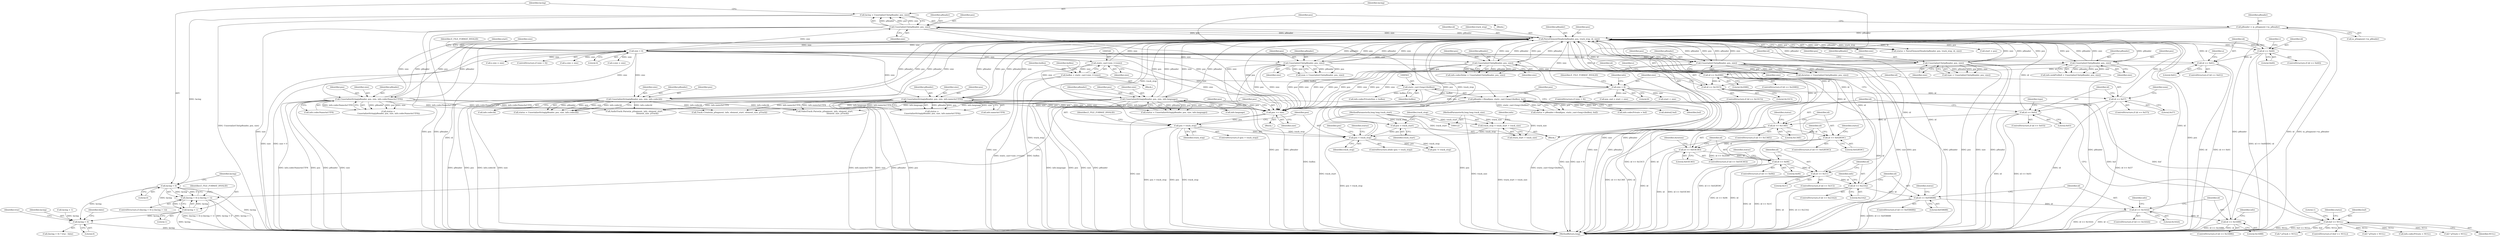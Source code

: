 digraph "0_Android_cc274e2abe8b2a6698a5c47d8aa4bb45f1f9538d_57@API" {
"1000509" [label="(Call,lacing < 0)"];
"1000501" [label="(Call,lacing = UnserializeUInt(pReader, pos, size))"];
"1000503" [label="(Call,UnserializeUInt(pReader, pos, size))"];
"1000223" [label="(Call,ParseElementHeader(pReader, pos, track_stop, id, size))"];
"1000613" [label="(Call,UnserializeUInt(pReader, pos, size))"];
"1000236" [label="(Call,size < 0)"];
"1000458" [label="(Call,UnserializeUInt(pReader, pos, size))"];
"1000388" [label="(Call,UnserializeUInt(pReader, pos, size))"];
"1000627" [label="(Call,UnserializeUInt(pReader, pos, size))"];
"1000134" [label="(Call,pReader = m_pSegment->m_pReader)"];
"1000592" [label="(Call,UnserializeString(pReader, pos, size, info.codecNameAsUTF8))"];
"1000484" [label="(Call,UnserializeString(pReader, pos, size, info.codecId))"];
"1000418" [label="(Call,UnserializeString(pReader, pos, size, info.nameAsUTF8))"];
"1000438" [label="(Call,UnserializeString(pReader, pos, size, info.language))"];
"1000358" [label="(Call,UnserializeUInt(pReader, pos, size))"];
"1000214" [label="(Call,pos < track_stop)"];
"1000140" [label="(Call,pos = track_start)"];
"1000123" [label="(MethodParameterIn,long long track_start)"];
"1000635" [label="(Call,pos > track_stop)"];
"1000631" [label="(Call,pos += size)"];
"1000539" [label="(Call,static_cast<size_t>(size))"];
"1000299" [label="(Call,size > 8)"];
"1000560" [label="(Call,pReader->Read(pos, static_cast<long>(buflen), buf))"];
"1000562" [label="(Call,static_cast<long>(buflen))"];
"1000537" [label="(Call,buflen = static_cast<size_t>(size))"];
"1000551" [label="(Call,buf == NULL)"];
"1000144" [label="(Call,track_stop = track_start + track_size)"];
"1000124" [label="(MethodParameterIn,long long track_size)"];
"1000519" [label="(Call,id == 0x23A2)"];
"1000497" [label="(Call,id == 0x1C)"];
"1000477" [label="(Call,id == 0x06)"];
"1000451" [label="(Call,id == 0x03E383)"];
"1000431" [label="(Call,id == 0x02B59C)"];
"1000411" [label="(Call,id == 0x136E)"];
"1000381" [label="(Call,id == 0x03)"];
"1000351" [label="(Call,id == 0x57)"];
"1000294" [label="(Call,id == 0x33C5)"];
"1000278" [label="(Call,id == 0x2D80)"];
"1000262" [label="(Call,id == 0x61)"];
"1000246" [label="(Call,id == 0x60)"];
"1000585" [label="(Call,id == 0x058688)"];
"1000605" [label="(Call,id == 0x16AA)"];
"1000619" [label="(Call,id == 0x16BB)"];
"1000508" [label="(Call,(lacing < 0) || (lacing > 1))"];
"1000512" [label="(Call,lacing > 1)"];
"1000674" [label="(Call,lacing > 0)"];
"1000678" [label="(Identifier,false)"];
"1000135" [label="(Identifier,pReader)"];
"1000611" [label="(Identifier,info)"];
"1000263" [label="(Identifier,id)"];
"1000501" [label="(Call,lacing = UnserializeUInt(pReader, pos, size))"];
"1000357" [label="(Identifier,num)"];
"1000461" [label="(Identifier,size)"];
"1000422" [label="(Call,info.nameAsUTF8)"];
"1000478" [label="(Identifier,id)"];
"1000245" [label="(ControlStructure,if (id == 0x60))"];
"1000673" [label="(Call,(lacing > 0) ? true : false)"];
"1000604" [label="(ControlStructure,if (id == 0x16AA))"];
"1000538" [label="(Identifier,buflen)"];
"1000484" [label="(Call,UnserializeString(pReader, pos, size, info.codecId))"];
"1000482" [label="(Call,status = UnserializeString(pReader, pos, size, info.codecId))"];
"1000303" [label="(Identifier,E_FILE_FORMAT_INVALID)"];
"1000213" [label="(ControlStructure,while (pos < track_stop))"];
"1000639" [label="(Identifier,E_FILE_FORMAT_INVALID)"];
"1000498" [label="(Identifier,id)"];
"1000360" [label="(Identifier,pos)"];
"1000280" [label="(Literal,0x2D80)"];
"1000618" [label="(ControlStructure,if (id == 0x16BB))"];
"1000772" [label="(Call,* pTrack = NULL)"];
"1000584" [label="(ControlStructure,if (id == 0x058688))"];
"1000437" [label="(Identifier,status)"];
"1000605" [label="(Call,id == 0x16AA)"];
"1000625" [label="(Identifier,info)"];
"1000514" [label="(Literal,1)"];
"1000550" [label="(ControlStructure,if (buf == NULL))"];
"1000439" [label="(Identifier,pReader)"];
"1000134" [label="(Call,pReader = m_pSegment->m_pReader)"];
"1000391" [label="(Identifier,size)"];
"1000854" [label="(Call,* pTrack = NULL)"];
"1000504" [label="(Identifier,pReader)"];
"1000390" [label="(Identifier,pos)"];
"1000440" [label="(Identifier,pos)"];
"1000419" [label="(Identifier,pReader)"];
"1000410" [label="(ControlStructure,if (id == 0x136E))"];
"1000278" [label="(Call,id == 0x2D80)"];
"1000614" [label="(Identifier,pReader)"];
"1000677" [label="(Identifier,true)"];
"1000222" [label="(Identifier,status)"];
"1000537" [label="(Call,buflen = static_cast<size_t>(size))"];
"1000587" [label="(Literal,0x058688)"];
"1000487" [label="(Identifier,size)"];
"1000485" [label="(Identifier,pReader)"];
"1000860" [label="(Call,Track::Create(m_pSegment, info, element_start, element_size, pTrack))"];
"1000512" [label="(Call,lacing > 1)"];
"1000438" [label="(Call,UnserializeString(pReader, pos, size, info.language))"];
"1000508" [label="(Call,(lacing < 0) || (lacing > 1))"];
"1000356" [label="(Call,num = UnserializeUInt(pReader, pos, size))"];
"1000479" [label="(Literal,0x06)"];
"1000436" [label="(Call,status = UnserializeString(pReader, pos, size, info.language))"];
"1000380" [label="(ControlStructure,if (id == 0x03))"];
"1000591" [label="(Identifier,status)"];
"1000228" [label="(Identifier,size)"];
"1000594" [label="(Identifier,pos)"];
"1000306" [label="(Identifier,info)"];
"1000361" [label="(Identifier,size)"];
"1000123" [label="(MethodParameterIn,long long track_start)"];
"1000293" [label="(ControlStructure,if (id == 0x33C5))"];
"1000522" [label="(Block,)"];
"1000676" [label="(Literal,0)"];
"1000613" [label="(Call,UnserializeUInt(pReader, pos, size))"];
"1000674" [label="(Call,lacing > 0)"];
"1000497" [label="(Call,id == 0x1C)"];
"1000595" [label="(Identifier,size)"];
"1000300" [label="(Identifier,size)"];
"1000627" [label="(Call,UnserializeUInt(pReader, pos, size))"];
"1000518" [label="(ControlStructure,if (id == 0x23A2))"];
"1000382" [label="(Identifier,id)"];
"1000430" [label="(ControlStructure,if (id == 0x02B59C))"];
"1000559" [label="(Identifier,status)"];
"1000261" [label="(ControlStructure,if (id == 0x61))"];
"1000243" [label="(Identifier,start)"];
"1000142" [label="(Identifier,track_start)"];
"1000294" [label="(Call,id == 0x33C5)"];
"1000621" [label="(Literal,0x16BB)"];
"1000636" [label="(Identifier,pos)"];
"1000277" [label="(ControlStructure,if (id == 0x2D80))"];
"1000620" [label="(Identifier,id)"];
"1000635" [label="(Call,pos > track_stop)"];
"1000499" [label="(Literal,0x1C)"];
"1000236" [label="(Call,size < 0)"];
"1000541" [label="(Identifier,size)"];
"1000140" [label="(Call,pos = track_start)"];
"1000418" [label="(Call,UnserializeString(pReader, pos, size, info.nameAsUTF8))"];
"1000456" [label="(Call,duration = UnserializeUInt(pReader, pos, size))"];
"1000299" [label="(Call,size > 8)"];
"1000714" [label="(Call,VideoTrack::Parse(m_pSegment, info, element_start,\n                                          element_size, pTrack))"];
"1000569" [label="(Call,delete[] buf)"];
"1000412" [label="(Identifier,id)"];
"1000417" [label="(Identifier,status)"];
"1000510" [label="(Identifier,lacing)"];
"1000503" [label="(Call,UnserializeUInt(pReader, pos, size))"];
"1000432" [label="(Identifier,id)"];
"1000350" [label="(ControlStructure,if (id == 0x57))"];
"1000411" [label="(Call,id == 0x136E)"];
"1000381" [label="(Call,id == 0x03)"];
"1000359" [label="(Identifier,pReader)"];
"1000141" [label="(Identifier,pos)"];
"1000284" [label="(Identifier,e)"];
"1000287" [label="(Call,e.size = size)"];
"1000452" [label="(Identifier,id)"];
"1000526" [label="(Call,info.codecPrivate = NULL)"];
"1000488" [label="(Call,info.codecId)"];
"1000551" [label="(Call,buf == NULL)"];
"1000221" [label="(Call,status = ParseElementHeader(pReader, pos, track_stop, id, size))"];
"1000596" [label="(Call,info.codecNameAsUTF8)"];
"1000235" [label="(ControlStructure,if (size < 0))"];
"1000237" [label="(Identifier,size)"];
"1000421" [label="(Identifier,size)"];
"1000298" [label="(ControlStructure,if (size > 8))"];
"1000483" [label="(Identifier,status)"];
"1000387" [label="(Identifier,type)"];
"1000451" [label="(Call,id == 0x03E383)"];
"1000634" [label="(ControlStructure,if (pos > track_stop))"];
"1000240" [label="(Identifier,E_FILE_FORMAT_INVALID)"];
"1000630" [label="(Identifier,size)"];
"1000217" [label="(Block,)"];
"1000224" [label="(Identifier,pReader)"];
"1000268" [label="(Identifier,a)"];
"1000507" [label="(ControlStructure,if ((lacing < 0) || (lacing > 1)))"];
"1000520" [label="(Identifier,id)"];
"1000457" [label="(Identifier,duration)"];
"1000128" [label="(Block,)"];
"1000295" [label="(Identifier,id)"];
"1000352" [label="(Identifier,id)"];
"1000615" [label="(Identifier,pos)"];
"1000225" [label="(Identifier,pos)"];
"1000215" [label="(Identifier,pos)"];
"1000413" [label="(Literal,0x136E)"];
"1000609" [label="(Call,info.codecDelay = UnserializeUInt(pReader, pos, size))"];
"1000606" [label="(Identifier,id)"];
"1000619" [label="(Call,id == 0x16BB)"];
"1000708" [label="(Call,* pTrack = NULL)"];
"1000279" [label="(Identifier,id)"];
"1000496" [label="(ControlStructure,if (id == 0x1C))"];
"1000641" [label="(Call,pos != track_stop)"];
"1000628" [label="(Identifier,pReader)"];
"1000642" [label="(Identifier,pos)"];
"1000565" [label="(Identifier,buf)"];
"1000558" [label="(Call,status = pReader->Read(pos, static_cast<long>(buflen), buf))"];
"1000136" [label="(Call,m_pSegment->m_pReader)"];
"1000247" [label="(Identifier,id)"];
"1000296" [label="(Literal,0x33C5)"];
"1000450" [label="(ControlStructure,if (id == 0x03E383))"];
"1000458" [label="(Call,UnserializeUInt(pReader, pos, size))"];
"1000358" [label="(Call,UnserializeUInt(pReader, pos, size))"];
"1000553" [label="(Identifier,NULL)"];
"1000314" [label="(Call,pos_end = start + size)"];
"1000264" [label="(Literal,0x61)"];
"1000585" [label="(Call,id == 0x058688)"];
"1000564" [label="(Identifier,buflen)"];
"1000519" [label="(Call,id == 0x23A2)"];
"1000477" [label="(Call,id == 0x06)"];
"1000778" [label="(Call,AudioTrack::Parse(m_pSegment, info, element_start,\n                                          element_size, pTrack))"];
"1000633" [label="(Identifier,size)"];
"1000560" [label="(Call,pReader->Read(pos, static_cast<long>(buflen), buf))"];
"1000453" [label="(Literal,0x03E383)"];
"1000223" [label="(Call,ParseElementHeader(pReader, pos, track_stop, id, size))"];
"1000431" [label="(Call,id == 0x02B59C)"];
"1000586" [label="(Identifier,id)"];
"1000513" [label="(Identifier,lacing)"];
"1000509" [label="(Call,lacing < 0)"];
"1000144" [label="(Call,track_stop = track_start + track_size)"];
"1000351" [label="(Call,id == 0x57)"];
"1000460" [label="(Identifier,pos)"];
"1000578" [label="(Call,info.codecPrivateSize = buflen)"];
"1000524" [label="(Identifier,info)"];
"1000388" [label="(Call,UnserializeUInt(pReader, pos, size))"];
"1000592" [label="(Call,UnserializeString(pReader, pos, size, info.codecNameAsUTF8))"];
"1000124" [label="(MethodParameterIn,long long track_size)"];
"1000476" [label="(ControlStructure,if (id == 0x06))"];
"1000248" [label="(Literal,0x60)"];
"1000877" [label="(MethodReturn,long)"];
"1000246" [label="(Call,id == 0x60)"];
"1000486" [label="(Identifier,pos)"];
"1000543" [label="(Identifier,buflen)"];
"1000459" [label="(Identifier,pReader)"];
"1000539" [label="(Call,static_cast<size_t>(size))"];
"1000146" [label="(Call,track_start + track_size)"];
"1000623" [label="(Call,info.seekPreRoll = UnserializeUInt(pReader, pos, size))"];
"1000607" [label="(Literal,0x16AA)"];
"1000386" [label="(Call,type = UnserializeUInt(pReader, pos, size))"];
"1000590" [label="(Call,status =\n UnserializeString(pReader, pos, size, info.codecNameAsUTF8))"];
"1000433" [label="(Literal,0x02B59C)"];
"1000562" [label="(Call,static_cast<long>(buflen))"];
"1000271" [label="(Call,a.size = size)"];
"1000416" [label="(Call,status =\n UnserializeString(pReader, pos, size, info.nameAsUTF8))"];
"1000552" [label="(Identifier,buf)"];
"1000500" [label="(Block,)"];
"1000214" [label="(Call,pos < track_stop)"];
"1000616" [label="(Identifier,size)"];
"1000506" [label="(Identifier,size)"];
"1000216" [label="(Identifier,track_stop)"];
"1000675" [label="(Identifier,lacing)"];
"1000516" [label="(Identifier,E_FILE_FORMAT_INVALID)"];
"1000242" [label="(Call,start = pos)"];
"1000556" [label="(Literal,1)"];
"1000383" [label="(Literal,0x03)"];
"1000511" [label="(Literal,0)"];
"1000502" [label="(Identifier,lacing)"];
"1000262" [label="(Call,id == 0x61)"];
"1000210" [label="(Call,lacing = 1)"];
"1000389" [label="(Identifier,pReader)"];
"1000593" [label="(Identifier,pReader)"];
"1000632" [label="(Identifier,pos)"];
"1000631" [label="(Call,pos += size)"];
"1000301" [label="(Literal,8)"];
"1000238" [label="(Literal,0)"];
"1000637" [label="(Identifier,track_stop)"];
"1000227" [label="(Identifier,id)"];
"1000573" [label="(Call,info.codecPrivate = buf)"];
"1000442" [label="(Call,info.language)"];
"1000145" [label="(Identifier,track_stop)"];
"1000316" [label="(Call,start + size)"];
"1000561" [label="(Identifier,pos)"];
"1000505" [label="(Identifier,pos)"];
"1000152" [label="(Identifier,info)"];
"1000252" [label="(Identifier,v)"];
"1000353" [label="(Literal,0x57)"];
"1000521" [label="(Literal,0x23A2)"];
"1000226" [label="(Identifier,track_stop)"];
"1000629" [label="(Identifier,pos)"];
"1000420" [label="(Identifier,pos)"];
"1000441" [label="(Identifier,size)"];
"1000255" [label="(Call,v.size = size)"];
"1000509" -> "1000508"  [label="AST: "];
"1000509" -> "1000511"  [label="CFG: "];
"1000510" -> "1000509"  [label="AST: "];
"1000511" -> "1000509"  [label="AST: "];
"1000513" -> "1000509"  [label="CFG: "];
"1000508" -> "1000509"  [label="CFG: "];
"1000509" -> "1000877"  [label="DDG: lacing"];
"1000509" -> "1000508"  [label="DDG: lacing"];
"1000509" -> "1000508"  [label="DDG: 0"];
"1000501" -> "1000509"  [label="DDG: lacing"];
"1000509" -> "1000512"  [label="DDG: lacing"];
"1000509" -> "1000674"  [label="DDG: lacing"];
"1000501" -> "1000500"  [label="AST: "];
"1000501" -> "1000503"  [label="CFG: "];
"1000502" -> "1000501"  [label="AST: "];
"1000503" -> "1000501"  [label="AST: "];
"1000510" -> "1000501"  [label="CFG: "];
"1000501" -> "1000877"  [label="DDG: UnserializeUInt(pReader, pos, size)"];
"1000503" -> "1000501"  [label="DDG: pReader"];
"1000503" -> "1000501"  [label="DDG: pos"];
"1000503" -> "1000501"  [label="DDG: size"];
"1000503" -> "1000506"  [label="CFG: "];
"1000504" -> "1000503"  [label="AST: "];
"1000505" -> "1000503"  [label="AST: "];
"1000506" -> "1000503"  [label="AST: "];
"1000503" -> "1000877"  [label="DDG: size"];
"1000503" -> "1000877"  [label="DDG: pos"];
"1000503" -> "1000877"  [label="DDG: pReader"];
"1000503" -> "1000223"  [label="DDG: pReader"];
"1000503" -> "1000223"  [label="DDG: size"];
"1000223" -> "1000503"  [label="DDG: pReader"];
"1000223" -> "1000503"  [label="DDG: pos"];
"1000236" -> "1000503"  [label="DDG: size"];
"1000503" -> "1000631"  [label="DDG: size"];
"1000503" -> "1000631"  [label="DDG: pos"];
"1000223" -> "1000221"  [label="AST: "];
"1000223" -> "1000228"  [label="CFG: "];
"1000224" -> "1000223"  [label="AST: "];
"1000225" -> "1000223"  [label="AST: "];
"1000226" -> "1000223"  [label="AST: "];
"1000227" -> "1000223"  [label="AST: "];
"1000228" -> "1000223"  [label="AST: "];
"1000221" -> "1000223"  [label="CFG: "];
"1000223" -> "1000877"  [label="DDG: pos"];
"1000223" -> "1000877"  [label="DDG: id"];
"1000223" -> "1000877"  [label="DDG: track_stop"];
"1000223" -> "1000877"  [label="DDG: size"];
"1000223" -> "1000877"  [label="DDG: pReader"];
"1000223" -> "1000221"  [label="DDG: size"];
"1000223" -> "1000221"  [label="DDG: pReader"];
"1000223" -> "1000221"  [label="DDG: track_stop"];
"1000223" -> "1000221"  [label="DDG: id"];
"1000223" -> "1000221"  [label="DDG: pos"];
"1000613" -> "1000223"  [label="DDG: pReader"];
"1000613" -> "1000223"  [label="DDG: size"];
"1000458" -> "1000223"  [label="DDG: pReader"];
"1000458" -> "1000223"  [label="DDG: size"];
"1000388" -> "1000223"  [label="DDG: pReader"];
"1000388" -> "1000223"  [label="DDG: size"];
"1000627" -> "1000223"  [label="DDG: pReader"];
"1000627" -> "1000223"  [label="DDG: size"];
"1000134" -> "1000223"  [label="DDG: pReader"];
"1000592" -> "1000223"  [label="DDG: pReader"];
"1000592" -> "1000223"  [label="DDG: size"];
"1000484" -> "1000223"  [label="DDG: pReader"];
"1000484" -> "1000223"  [label="DDG: size"];
"1000418" -> "1000223"  [label="DDG: pReader"];
"1000418" -> "1000223"  [label="DDG: size"];
"1000438" -> "1000223"  [label="DDG: pReader"];
"1000438" -> "1000223"  [label="DDG: size"];
"1000358" -> "1000223"  [label="DDG: pReader"];
"1000358" -> "1000223"  [label="DDG: size"];
"1000214" -> "1000223"  [label="DDG: pos"];
"1000214" -> "1000223"  [label="DDG: track_stop"];
"1000519" -> "1000223"  [label="DDG: id"];
"1000497" -> "1000223"  [label="DDG: id"];
"1000411" -> "1000223"  [label="DDG: id"];
"1000585" -> "1000223"  [label="DDG: id"];
"1000431" -> "1000223"  [label="DDG: id"];
"1000294" -> "1000223"  [label="DDG: id"];
"1000381" -> "1000223"  [label="DDG: id"];
"1000351" -> "1000223"  [label="DDG: id"];
"1000605" -> "1000223"  [label="DDG: id"];
"1000477" -> "1000223"  [label="DDG: id"];
"1000278" -> "1000223"  [label="DDG: id"];
"1000262" -> "1000223"  [label="DDG: id"];
"1000451" -> "1000223"  [label="DDG: id"];
"1000246" -> "1000223"  [label="DDG: id"];
"1000619" -> "1000223"  [label="DDG: id"];
"1000236" -> "1000223"  [label="DDG: size"];
"1000539" -> "1000223"  [label="DDG: size"];
"1000299" -> "1000223"  [label="DDG: size"];
"1000223" -> "1000236"  [label="DDG: size"];
"1000223" -> "1000242"  [label="DDG: pos"];
"1000223" -> "1000246"  [label="DDG: id"];
"1000223" -> "1000358"  [label="DDG: pReader"];
"1000223" -> "1000358"  [label="DDG: pos"];
"1000223" -> "1000388"  [label="DDG: pReader"];
"1000223" -> "1000388"  [label="DDG: pos"];
"1000223" -> "1000418"  [label="DDG: pReader"];
"1000223" -> "1000418"  [label="DDG: pos"];
"1000223" -> "1000438"  [label="DDG: pReader"];
"1000223" -> "1000438"  [label="DDG: pos"];
"1000223" -> "1000458"  [label="DDG: pReader"];
"1000223" -> "1000458"  [label="DDG: pos"];
"1000223" -> "1000484"  [label="DDG: pReader"];
"1000223" -> "1000484"  [label="DDG: pos"];
"1000223" -> "1000560"  [label="DDG: pos"];
"1000223" -> "1000592"  [label="DDG: pReader"];
"1000223" -> "1000592"  [label="DDG: pos"];
"1000223" -> "1000613"  [label="DDG: pReader"];
"1000223" -> "1000613"  [label="DDG: pos"];
"1000223" -> "1000627"  [label="DDG: pReader"];
"1000223" -> "1000627"  [label="DDG: pos"];
"1000223" -> "1000631"  [label="DDG: pos"];
"1000223" -> "1000635"  [label="DDG: track_stop"];
"1000613" -> "1000609"  [label="AST: "];
"1000613" -> "1000616"  [label="CFG: "];
"1000614" -> "1000613"  [label="AST: "];
"1000615" -> "1000613"  [label="AST: "];
"1000616" -> "1000613"  [label="AST: "];
"1000609" -> "1000613"  [label="CFG: "];
"1000613" -> "1000877"  [label="DDG: pReader"];
"1000613" -> "1000609"  [label="DDG: pReader"];
"1000613" -> "1000609"  [label="DDG: pos"];
"1000613" -> "1000609"  [label="DDG: size"];
"1000236" -> "1000613"  [label="DDG: size"];
"1000613" -> "1000631"  [label="DDG: size"];
"1000613" -> "1000631"  [label="DDG: pos"];
"1000236" -> "1000235"  [label="AST: "];
"1000236" -> "1000238"  [label="CFG: "];
"1000237" -> "1000236"  [label="AST: "];
"1000238" -> "1000236"  [label="AST: "];
"1000240" -> "1000236"  [label="CFG: "];
"1000243" -> "1000236"  [label="CFG: "];
"1000236" -> "1000877"  [label="DDG: size"];
"1000236" -> "1000877"  [label="DDG: size < 0"];
"1000236" -> "1000255"  [label="DDG: size"];
"1000236" -> "1000271"  [label="DDG: size"];
"1000236" -> "1000287"  [label="DDG: size"];
"1000236" -> "1000299"  [label="DDG: size"];
"1000236" -> "1000358"  [label="DDG: size"];
"1000236" -> "1000388"  [label="DDG: size"];
"1000236" -> "1000418"  [label="DDG: size"];
"1000236" -> "1000438"  [label="DDG: size"];
"1000236" -> "1000458"  [label="DDG: size"];
"1000236" -> "1000484"  [label="DDG: size"];
"1000236" -> "1000539"  [label="DDG: size"];
"1000236" -> "1000592"  [label="DDG: size"];
"1000236" -> "1000627"  [label="DDG: size"];
"1000236" -> "1000631"  [label="DDG: size"];
"1000458" -> "1000456"  [label="AST: "];
"1000458" -> "1000461"  [label="CFG: "];
"1000459" -> "1000458"  [label="AST: "];
"1000460" -> "1000458"  [label="AST: "];
"1000461" -> "1000458"  [label="AST: "];
"1000456" -> "1000458"  [label="CFG: "];
"1000458" -> "1000877"  [label="DDG: size"];
"1000458" -> "1000877"  [label="DDG: pos"];
"1000458" -> "1000877"  [label="DDG: pReader"];
"1000458" -> "1000456"  [label="DDG: pReader"];
"1000458" -> "1000456"  [label="DDG: pos"];
"1000458" -> "1000456"  [label="DDG: size"];
"1000458" -> "1000631"  [label="DDG: size"];
"1000458" -> "1000631"  [label="DDG: pos"];
"1000388" -> "1000386"  [label="AST: "];
"1000388" -> "1000391"  [label="CFG: "];
"1000389" -> "1000388"  [label="AST: "];
"1000390" -> "1000388"  [label="AST: "];
"1000391" -> "1000388"  [label="AST: "];
"1000386" -> "1000388"  [label="CFG: "];
"1000388" -> "1000877"  [label="DDG: pReader"];
"1000388" -> "1000877"  [label="DDG: pos"];
"1000388" -> "1000877"  [label="DDG: size"];
"1000388" -> "1000386"  [label="DDG: pReader"];
"1000388" -> "1000386"  [label="DDG: pos"];
"1000388" -> "1000386"  [label="DDG: size"];
"1000388" -> "1000631"  [label="DDG: size"];
"1000388" -> "1000631"  [label="DDG: pos"];
"1000627" -> "1000623"  [label="AST: "];
"1000627" -> "1000630"  [label="CFG: "];
"1000628" -> "1000627"  [label="AST: "];
"1000629" -> "1000627"  [label="AST: "];
"1000630" -> "1000627"  [label="AST: "];
"1000623" -> "1000627"  [label="CFG: "];
"1000627" -> "1000877"  [label="DDG: pReader"];
"1000627" -> "1000623"  [label="DDG: pReader"];
"1000627" -> "1000623"  [label="DDG: pos"];
"1000627" -> "1000623"  [label="DDG: size"];
"1000627" -> "1000631"  [label="DDG: size"];
"1000627" -> "1000631"  [label="DDG: pos"];
"1000134" -> "1000128"  [label="AST: "];
"1000134" -> "1000136"  [label="CFG: "];
"1000135" -> "1000134"  [label="AST: "];
"1000136" -> "1000134"  [label="AST: "];
"1000141" -> "1000134"  [label="CFG: "];
"1000134" -> "1000877"  [label="DDG: pReader"];
"1000134" -> "1000877"  [label="DDG: m_pSegment->m_pReader"];
"1000592" -> "1000590"  [label="AST: "];
"1000592" -> "1000596"  [label="CFG: "];
"1000593" -> "1000592"  [label="AST: "];
"1000594" -> "1000592"  [label="AST: "];
"1000595" -> "1000592"  [label="AST: "];
"1000596" -> "1000592"  [label="AST: "];
"1000590" -> "1000592"  [label="CFG: "];
"1000592" -> "1000877"  [label="DDG: size"];
"1000592" -> "1000877"  [label="DDG: info.codecNameAsUTF8"];
"1000592" -> "1000877"  [label="DDG: pos"];
"1000592" -> "1000877"  [label="DDG: pReader"];
"1000592" -> "1000590"  [label="DDG: pReader"];
"1000592" -> "1000590"  [label="DDG: pos"];
"1000592" -> "1000590"  [label="DDG: size"];
"1000592" -> "1000590"  [label="DDG: info.codecNameAsUTF8"];
"1000592" -> "1000631"  [label="DDG: size"];
"1000592" -> "1000631"  [label="DDG: pos"];
"1000592" -> "1000714"  [label="DDG: info.codecNameAsUTF8"];
"1000592" -> "1000778"  [label="DDG: info.codecNameAsUTF8"];
"1000592" -> "1000860"  [label="DDG: info.codecNameAsUTF8"];
"1000484" -> "1000482"  [label="AST: "];
"1000484" -> "1000488"  [label="CFG: "];
"1000485" -> "1000484"  [label="AST: "];
"1000486" -> "1000484"  [label="AST: "];
"1000487" -> "1000484"  [label="AST: "];
"1000488" -> "1000484"  [label="AST: "];
"1000482" -> "1000484"  [label="CFG: "];
"1000484" -> "1000877"  [label="DDG: pos"];
"1000484" -> "1000877"  [label="DDG: info.codecId"];
"1000484" -> "1000877"  [label="DDG: size"];
"1000484" -> "1000877"  [label="DDG: pReader"];
"1000484" -> "1000482"  [label="DDG: pReader"];
"1000484" -> "1000482"  [label="DDG: pos"];
"1000484" -> "1000482"  [label="DDG: size"];
"1000484" -> "1000482"  [label="DDG: info.codecId"];
"1000484" -> "1000631"  [label="DDG: size"];
"1000484" -> "1000631"  [label="DDG: pos"];
"1000484" -> "1000714"  [label="DDG: info.codecId"];
"1000484" -> "1000778"  [label="DDG: info.codecId"];
"1000484" -> "1000860"  [label="DDG: info.codecId"];
"1000418" -> "1000416"  [label="AST: "];
"1000418" -> "1000422"  [label="CFG: "];
"1000419" -> "1000418"  [label="AST: "];
"1000420" -> "1000418"  [label="AST: "];
"1000421" -> "1000418"  [label="AST: "];
"1000422" -> "1000418"  [label="AST: "];
"1000416" -> "1000418"  [label="CFG: "];
"1000418" -> "1000877"  [label="DDG: pos"];
"1000418" -> "1000877"  [label="DDG: info.nameAsUTF8"];
"1000418" -> "1000877"  [label="DDG: size"];
"1000418" -> "1000877"  [label="DDG: pReader"];
"1000418" -> "1000416"  [label="DDG: pReader"];
"1000418" -> "1000416"  [label="DDG: pos"];
"1000418" -> "1000416"  [label="DDG: size"];
"1000418" -> "1000416"  [label="DDG: info.nameAsUTF8"];
"1000418" -> "1000631"  [label="DDG: size"];
"1000418" -> "1000631"  [label="DDG: pos"];
"1000418" -> "1000714"  [label="DDG: info.nameAsUTF8"];
"1000418" -> "1000778"  [label="DDG: info.nameAsUTF8"];
"1000418" -> "1000860"  [label="DDG: info.nameAsUTF8"];
"1000438" -> "1000436"  [label="AST: "];
"1000438" -> "1000442"  [label="CFG: "];
"1000439" -> "1000438"  [label="AST: "];
"1000440" -> "1000438"  [label="AST: "];
"1000441" -> "1000438"  [label="AST: "];
"1000442" -> "1000438"  [label="AST: "];
"1000436" -> "1000438"  [label="CFG: "];
"1000438" -> "1000877"  [label="DDG: info.language"];
"1000438" -> "1000877"  [label="DDG: pos"];
"1000438" -> "1000877"  [label="DDG: size"];
"1000438" -> "1000877"  [label="DDG: pReader"];
"1000438" -> "1000436"  [label="DDG: pReader"];
"1000438" -> "1000436"  [label="DDG: pos"];
"1000438" -> "1000436"  [label="DDG: size"];
"1000438" -> "1000436"  [label="DDG: info.language"];
"1000438" -> "1000631"  [label="DDG: size"];
"1000438" -> "1000631"  [label="DDG: pos"];
"1000438" -> "1000714"  [label="DDG: info.language"];
"1000438" -> "1000778"  [label="DDG: info.language"];
"1000438" -> "1000860"  [label="DDG: info.language"];
"1000358" -> "1000356"  [label="AST: "];
"1000358" -> "1000361"  [label="CFG: "];
"1000359" -> "1000358"  [label="AST: "];
"1000360" -> "1000358"  [label="AST: "];
"1000361" -> "1000358"  [label="AST: "];
"1000356" -> "1000358"  [label="CFG: "];
"1000358" -> "1000877"  [label="DDG: size"];
"1000358" -> "1000877"  [label="DDG: pos"];
"1000358" -> "1000877"  [label="DDG: pReader"];
"1000358" -> "1000356"  [label="DDG: pReader"];
"1000358" -> "1000356"  [label="DDG: pos"];
"1000358" -> "1000356"  [label="DDG: size"];
"1000358" -> "1000631"  [label="DDG: size"];
"1000358" -> "1000631"  [label="DDG: pos"];
"1000214" -> "1000213"  [label="AST: "];
"1000214" -> "1000216"  [label="CFG: "];
"1000215" -> "1000214"  [label="AST: "];
"1000216" -> "1000214"  [label="AST: "];
"1000222" -> "1000214"  [label="CFG: "];
"1000642" -> "1000214"  [label="CFG: "];
"1000214" -> "1000877"  [label="DDG: pos < track_stop"];
"1000140" -> "1000214"  [label="DDG: pos"];
"1000635" -> "1000214"  [label="DDG: pos"];
"1000635" -> "1000214"  [label="DDG: track_stop"];
"1000144" -> "1000214"  [label="DDG: track_stop"];
"1000214" -> "1000641"  [label="DDG: pos"];
"1000214" -> "1000641"  [label="DDG: track_stop"];
"1000140" -> "1000128"  [label="AST: "];
"1000140" -> "1000142"  [label="CFG: "];
"1000141" -> "1000140"  [label="AST: "];
"1000142" -> "1000140"  [label="AST: "];
"1000145" -> "1000140"  [label="CFG: "];
"1000123" -> "1000140"  [label="DDG: track_start"];
"1000123" -> "1000122"  [label="AST: "];
"1000123" -> "1000877"  [label="DDG: track_start"];
"1000123" -> "1000144"  [label="DDG: track_start"];
"1000123" -> "1000146"  [label="DDG: track_start"];
"1000635" -> "1000634"  [label="AST: "];
"1000635" -> "1000637"  [label="CFG: "];
"1000636" -> "1000635"  [label="AST: "];
"1000637" -> "1000635"  [label="AST: "];
"1000215" -> "1000635"  [label="CFG: "];
"1000639" -> "1000635"  [label="CFG: "];
"1000635" -> "1000877"  [label="DDG: track_stop"];
"1000635" -> "1000877"  [label="DDG: pos > track_stop"];
"1000635" -> "1000877"  [label="DDG: pos"];
"1000631" -> "1000635"  [label="DDG: pos"];
"1000631" -> "1000217"  [label="AST: "];
"1000631" -> "1000633"  [label="CFG: "];
"1000632" -> "1000631"  [label="AST: "];
"1000633" -> "1000631"  [label="AST: "];
"1000636" -> "1000631"  [label="CFG: "];
"1000631" -> "1000877"  [label="DDG: size"];
"1000539" -> "1000631"  [label="DDG: size"];
"1000299" -> "1000631"  [label="DDG: size"];
"1000560" -> "1000631"  [label="DDG: pos"];
"1000539" -> "1000537"  [label="AST: "];
"1000539" -> "1000541"  [label="CFG: "];
"1000540" -> "1000539"  [label="AST: "];
"1000541" -> "1000539"  [label="AST: "];
"1000537" -> "1000539"  [label="CFG: "];
"1000539" -> "1000877"  [label="DDG: size"];
"1000539" -> "1000537"  [label="DDG: size"];
"1000299" -> "1000298"  [label="AST: "];
"1000299" -> "1000301"  [label="CFG: "];
"1000300" -> "1000299"  [label="AST: "];
"1000301" -> "1000299"  [label="AST: "];
"1000303" -> "1000299"  [label="CFG: "];
"1000306" -> "1000299"  [label="CFG: "];
"1000299" -> "1000877"  [label="DDG: size > 8"];
"1000299" -> "1000877"  [label="DDG: size"];
"1000299" -> "1000314"  [label="DDG: size"];
"1000299" -> "1000316"  [label="DDG: size"];
"1000560" -> "1000558"  [label="AST: "];
"1000560" -> "1000565"  [label="CFG: "];
"1000561" -> "1000560"  [label="AST: "];
"1000562" -> "1000560"  [label="AST: "];
"1000565" -> "1000560"  [label="AST: "];
"1000558" -> "1000560"  [label="CFG: "];
"1000560" -> "1000877"  [label="DDG: static_cast<long>(buflen)"];
"1000560" -> "1000877"  [label="DDG: pos"];
"1000560" -> "1000551"  [label="DDG: buf"];
"1000560" -> "1000558"  [label="DDG: pos"];
"1000560" -> "1000558"  [label="DDG: static_cast<long>(buflen)"];
"1000560" -> "1000558"  [label="DDG: buf"];
"1000562" -> "1000560"  [label="DDG: buflen"];
"1000551" -> "1000560"  [label="DDG: buf"];
"1000560" -> "1000569"  [label="DDG: buf"];
"1000560" -> "1000573"  [label="DDG: buf"];
"1000562" -> "1000564"  [label="CFG: "];
"1000563" -> "1000562"  [label="AST: "];
"1000564" -> "1000562"  [label="AST: "];
"1000565" -> "1000562"  [label="CFG: "];
"1000562" -> "1000877"  [label="DDG: buflen"];
"1000537" -> "1000562"  [label="DDG: buflen"];
"1000562" -> "1000578"  [label="DDG: buflen"];
"1000537" -> "1000522"  [label="AST: "];
"1000538" -> "1000537"  [label="AST: "];
"1000543" -> "1000537"  [label="CFG: "];
"1000537" -> "1000877"  [label="DDG: static_cast<size_t>(size)"];
"1000537" -> "1000877"  [label="DDG: buflen"];
"1000551" -> "1000550"  [label="AST: "];
"1000551" -> "1000553"  [label="CFG: "];
"1000552" -> "1000551"  [label="AST: "];
"1000553" -> "1000551"  [label="AST: "];
"1000556" -> "1000551"  [label="CFG: "];
"1000559" -> "1000551"  [label="CFG: "];
"1000551" -> "1000877"  [label="DDG: NULL"];
"1000551" -> "1000877"  [label="DDG: buf == NULL"];
"1000551" -> "1000877"  [label="DDG: buf"];
"1000551" -> "1000526"  [label="DDG: NULL"];
"1000551" -> "1000708"  [label="DDG: NULL"];
"1000551" -> "1000772"  [label="DDG: NULL"];
"1000551" -> "1000854"  [label="DDG: NULL"];
"1000144" -> "1000128"  [label="AST: "];
"1000144" -> "1000146"  [label="CFG: "];
"1000145" -> "1000144"  [label="AST: "];
"1000146" -> "1000144"  [label="AST: "];
"1000152" -> "1000144"  [label="CFG: "];
"1000144" -> "1000877"  [label="DDG: track_start + track_size"];
"1000124" -> "1000144"  [label="DDG: track_size"];
"1000124" -> "1000122"  [label="AST: "];
"1000124" -> "1000877"  [label="DDG: track_size"];
"1000124" -> "1000146"  [label="DDG: track_size"];
"1000519" -> "1000518"  [label="AST: "];
"1000519" -> "1000521"  [label="CFG: "];
"1000520" -> "1000519"  [label="AST: "];
"1000521" -> "1000519"  [label="AST: "];
"1000524" -> "1000519"  [label="CFG: "];
"1000586" -> "1000519"  [label="CFG: "];
"1000519" -> "1000877"  [label="DDG: id"];
"1000519" -> "1000877"  [label="DDG: id == 0x23A2"];
"1000497" -> "1000519"  [label="DDG: id"];
"1000519" -> "1000585"  [label="DDG: id"];
"1000497" -> "1000496"  [label="AST: "];
"1000497" -> "1000499"  [label="CFG: "];
"1000498" -> "1000497"  [label="AST: "];
"1000499" -> "1000497"  [label="AST: "];
"1000502" -> "1000497"  [label="CFG: "];
"1000520" -> "1000497"  [label="CFG: "];
"1000497" -> "1000877"  [label="DDG: id"];
"1000497" -> "1000877"  [label="DDG: id == 0x1C"];
"1000477" -> "1000497"  [label="DDG: id"];
"1000477" -> "1000476"  [label="AST: "];
"1000477" -> "1000479"  [label="CFG: "];
"1000478" -> "1000477"  [label="AST: "];
"1000479" -> "1000477"  [label="AST: "];
"1000483" -> "1000477"  [label="CFG: "];
"1000498" -> "1000477"  [label="CFG: "];
"1000477" -> "1000877"  [label="DDG: id == 0x06"];
"1000477" -> "1000877"  [label="DDG: id"];
"1000451" -> "1000477"  [label="DDG: id"];
"1000451" -> "1000450"  [label="AST: "];
"1000451" -> "1000453"  [label="CFG: "];
"1000452" -> "1000451"  [label="AST: "];
"1000453" -> "1000451"  [label="AST: "];
"1000457" -> "1000451"  [label="CFG: "];
"1000478" -> "1000451"  [label="CFG: "];
"1000451" -> "1000877"  [label="DDG: id"];
"1000451" -> "1000877"  [label="DDG: id == 0x03E383"];
"1000431" -> "1000451"  [label="DDG: id"];
"1000431" -> "1000430"  [label="AST: "];
"1000431" -> "1000433"  [label="CFG: "];
"1000432" -> "1000431"  [label="AST: "];
"1000433" -> "1000431"  [label="AST: "];
"1000437" -> "1000431"  [label="CFG: "];
"1000452" -> "1000431"  [label="CFG: "];
"1000431" -> "1000877"  [label="DDG: id"];
"1000431" -> "1000877"  [label="DDG: id == 0x02B59C"];
"1000411" -> "1000431"  [label="DDG: id"];
"1000411" -> "1000410"  [label="AST: "];
"1000411" -> "1000413"  [label="CFG: "];
"1000412" -> "1000411"  [label="AST: "];
"1000413" -> "1000411"  [label="AST: "];
"1000417" -> "1000411"  [label="CFG: "];
"1000432" -> "1000411"  [label="CFG: "];
"1000411" -> "1000877"  [label="DDG: id == 0x136E"];
"1000411" -> "1000877"  [label="DDG: id"];
"1000381" -> "1000411"  [label="DDG: id"];
"1000381" -> "1000380"  [label="AST: "];
"1000381" -> "1000383"  [label="CFG: "];
"1000382" -> "1000381"  [label="AST: "];
"1000383" -> "1000381"  [label="AST: "];
"1000387" -> "1000381"  [label="CFG: "];
"1000412" -> "1000381"  [label="CFG: "];
"1000381" -> "1000877"  [label="DDG: id"];
"1000381" -> "1000877"  [label="DDG: id == 0x03"];
"1000351" -> "1000381"  [label="DDG: id"];
"1000351" -> "1000350"  [label="AST: "];
"1000351" -> "1000353"  [label="CFG: "];
"1000352" -> "1000351"  [label="AST: "];
"1000353" -> "1000351"  [label="AST: "];
"1000357" -> "1000351"  [label="CFG: "];
"1000382" -> "1000351"  [label="CFG: "];
"1000351" -> "1000877"  [label="DDG: id == 0x57"];
"1000351" -> "1000877"  [label="DDG: id"];
"1000294" -> "1000351"  [label="DDG: id"];
"1000294" -> "1000293"  [label="AST: "];
"1000294" -> "1000296"  [label="CFG: "];
"1000295" -> "1000294"  [label="AST: "];
"1000296" -> "1000294"  [label="AST: "];
"1000300" -> "1000294"  [label="CFG: "];
"1000352" -> "1000294"  [label="CFG: "];
"1000294" -> "1000877"  [label="DDG: id == 0x33C5"];
"1000294" -> "1000877"  [label="DDG: id"];
"1000278" -> "1000294"  [label="DDG: id"];
"1000278" -> "1000277"  [label="AST: "];
"1000278" -> "1000280"  [label="CFG: "];
"1000279" -> "1000278"  [label="AST: "];
"1000280" -> "1000278"  [label="AST: "];
"1000284" -> "1000278"  [label="CFG: "];
"1000295" -> "1000278"  [label="CFG: "];
"1000278" -> "1000877"  [label="DDG: id == 0x2D80"];
"1000278" -> "1000877"  [label="DDG: id"];
"1000262" -> "1000278"  [label="DDG: id"];
"1000262" -> "1000261"  [label="AST: "];
"1000262" -> "1000264"  [label="CFG: "];
"1000263" -> "1000262"  [label="AST: "];
"1000264" -> "1000262"  [label="AST: "];
"1000268" -> "1000262"  [label="CFG: "];
"1000279" -> "1000262"  [label="CFG: "];
"1000262" -> "1000877"  [label="DDG: id"];
"1000262" -> "1000877"  [label="DDG: id == 0x61"];
"1000246" -> "1000262"  [label="DDG: id"];
"1000246" -> "1000245"  [label="AST: "];
"1000246" -> "1000248"  [label="CFG: "];
"1000247" -> "1000246"  [label="AST: "];
"1000248" -> "1000246"  [label="AST: "];
"1000252" -> "1000246"  [label="CFG: "];
"1000263" -> "1000246"  [label="CFG: "];
"1000246" -> "1000877"  [label="DDG: id == 0x60"];
"1000246" -> "1000877"  [label="DDG: id"];
"1000585" -> "1000584"  [label="AST: "];
"1000585" -> "1000587"  [label="CFG: "];
"1000586" -> "1000585"  [label="AST: "];
"1000587" -> "1000585"  [label="AST: "];
"1000591" -> "1000585"  [label="CFG: "];
"1000606" -> "1000585"  [label="CFG: "];
"1000585" -> "1000877"  [label="DDG: id"];
"1000585" -> "1000877"  [label="DDG: id == 0x058688"];
"1000585" -> "1000605"  [label="DDG: id"];
"1000605" -> "1000604"  [label="AST: "];
"1000605" -> "1000607"  [label="CFG: "];
"1000606" -> "1000605"  [label="AST: "];
"1000607" -> "1000605"  [label="AST: "];
"1000611" -> "1000605"  [label="CFG: "];
"1000620" -> "1000605"  [label="CFG: "];
"1000605" -> "1000877"  [label="DDG: id == 0x16AA"];
"1000605" -> "1000877"  [label="DDG: id"];
"1000605" -> "1000619"  [label="DDG: id"];
"1000619" -> "1000618"  [label="AST: "];
"1000619" -> "1000621"  [label="CFG: "];
"1000620" -> "1000619"  [label="AST: "];
"1000621" -> "1000619"  [label="AST: "];
"1000625" -> "1000619"  [label="CFG: "];
"1000632" -> "1000619"  [label="CFG: "];
"1000619" -> "1000877"  [label="DDG: id == 0x16BB"];
"1000619" -> "1000877"  [label="DDG: id"];
"1000508" -> "1000507"  [label="AST: "];
"1000508" -> "1000512"  [label="CFG: "];
"1000512" -> "1000508"  [label="AST: "];
"1000516" -> "1000508"  [label="CFG: "];
"1000632" -> "1000508"  [label="CFG: "];
"1000508" -> "1000877"  [label="DDG: lacing < 0"];
"1000508" -> "1000877"  [label="DDG: lacing > 1"];
"1000508" -> "1000877"  [label="DDG: (lacing < 0) || (lacing > 1)"];
"1000512" -> "1000508"  [label="DDG: lacing"];
"1000512" -> "1000508"  [label="DDG: 1"];
"1000512" -> "1000514"  [label="CFG: "];
"1000513" -> "1000512"  [label="AST: "];
"1000514" -> "1000512"  [label="AST: "];
"1000512" -> "1000877"  [label="DDG: lacing"];
"1000512" -> "1000674"  [label="DDG: lacing"];
"1000674" -> "1000673"  [label="AST: "];
"1000674" -> "1000676"  [label="CFG: "];
"1000675" -> "1000674"  [label="AST: "];
"1000676" -> "1000674"  [label="AST: "];
"1000677" -> "1000674"  [label="CFG: "];
"1000678" -> "1000674"  [label="CFG: "];
"1000674" -> "1000877"  [label="DDG: lacing"];
"1000210" -> "1000674"  [label="DDG: lacing"];
}

